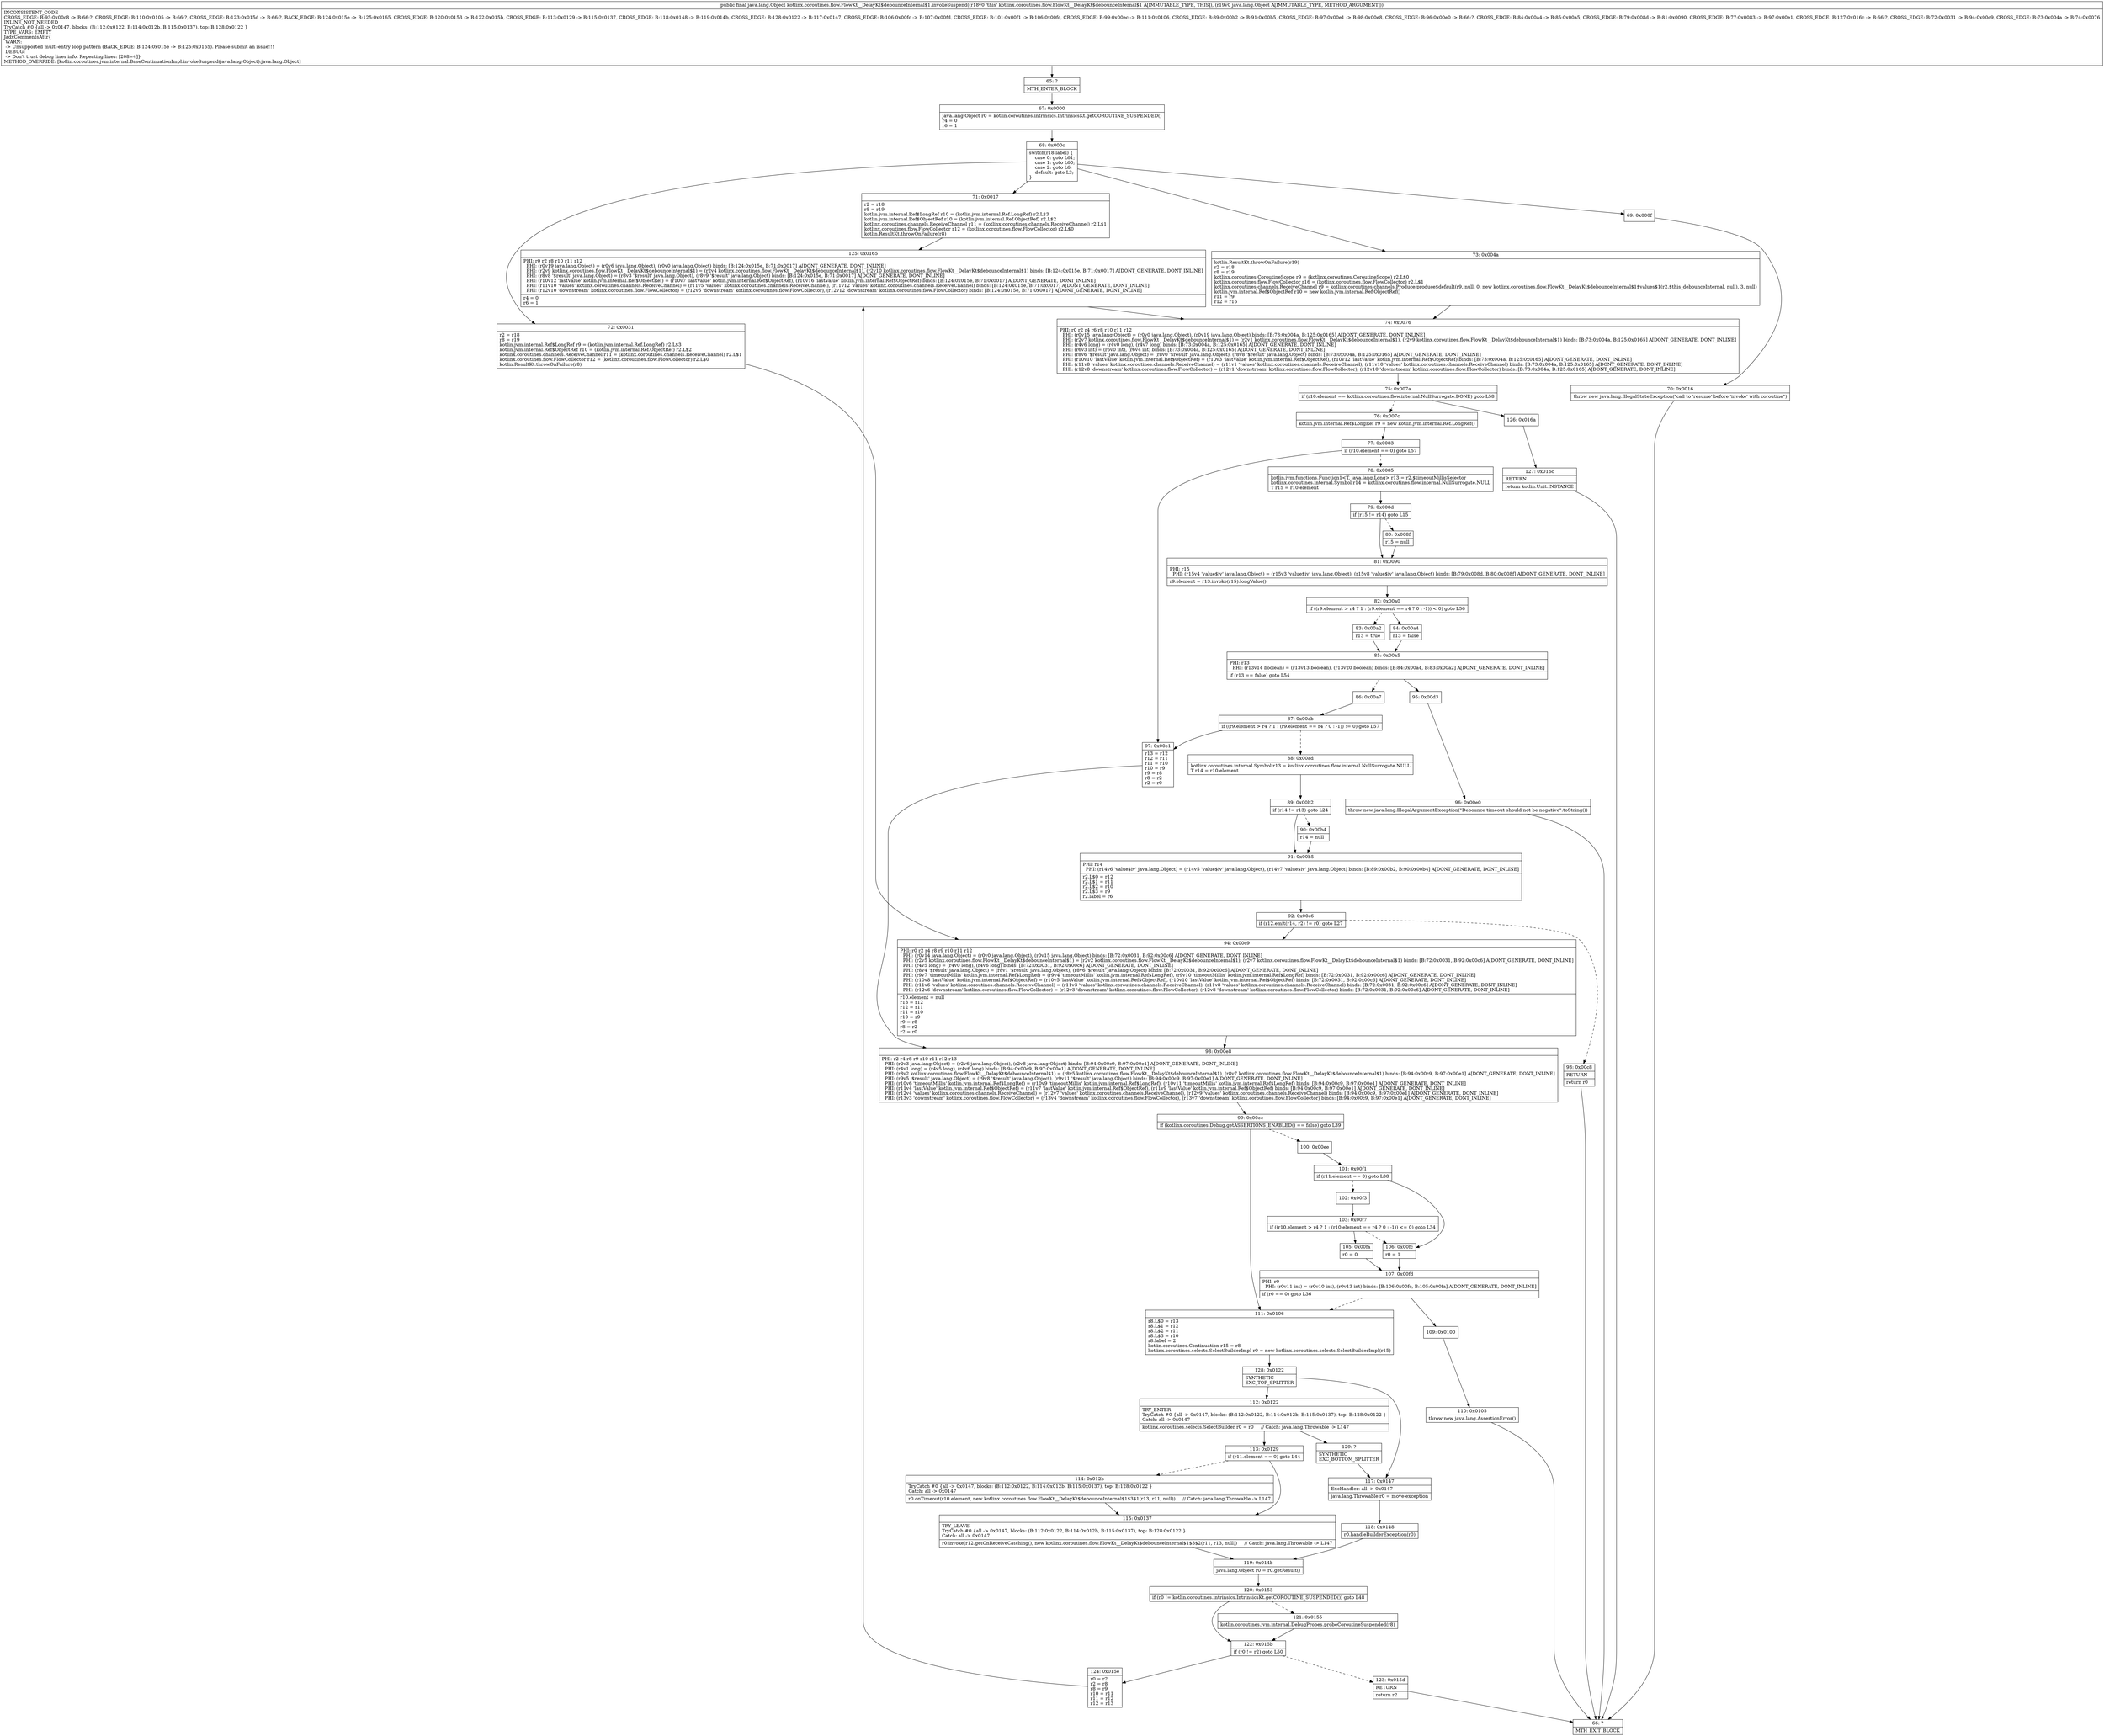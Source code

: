 digraph "CFG forkotlinx.coroutines.flow.FlowKt__DelayKt$debounceInternal$1.invokeSuspend(Ljava\/lang\/Object;)Ljava\/lang\/Object;" {
Node_65 [shape=record,label="{65\:\ ?|MTH_ENTER_BLOCK\l}"];
Node_67 [shape=record,label="{67\:\ 0x0000|java.lang.Object r0 = kotlin.coroutines.intrinsics.IntrinsicsKt.getCOROUTINE_SUSPENDED()\lr4 = 0\lr6 = 1\l}"];
Node_68 [shape=record,label="{68\:\ 0x000c|switch(r18.label) \{\l    case 0: goto L61;\l    case 1: goto L60;\l    case 2: goto L6;\l    default: goto L3;\l\}\l}"];
Node_69 [shape=record,label="{69\:\ 0x000f}"];
Node_70 [shape=record,label="{70\:\ 0x0016|throw new java.lang.IllegalStateException(\"call to 'resume' before 'invoke' with coroutine\")\l}"];
Node_66 [shape=record,label="{66\:\ ?|MTH_EXIT_BLOCK\l}"];
Node_71 [shape=record,label="{71\:\ 0x0017|r2 = r18\lr8 = r19\lkotlin.jvm.internal.Ref$LongRef r10 = (kotlin.jvm.internal.Ref.LongRef) r2.L$3\lkotlin.jvm.internal.Ref$ObjectRef r10 = (kotlin.jvm.internal.Ref.ObjectRef) r2.L$2\lkotlinx.coroutines.channels.ReceiveChannel r11 = (kotlinx.coroutines.channels.ReceiveChannel) r2.L$1\lkotlinx.coroutines.flow.FlowCollector r12 = (kotlinx.coroutines.flow.FlowCollector) r2.L$0\lkotlin.ResultKt.throwOnFailure(r8)\l}"];
Node_125 [shape=record,label="{125\:\ 0x0165|PHI: r0 r2 r8 r10 r11 r12 \l  PHI: (r0v19 java.lang.Object) = (r0v6 java.lang.Object), (r0v0 java.lang.Object) binds: [B:124:0x015e, B:71:0x0017] A[DONT_GENERATE, DONT_INLINE]\l  PHI: (r2v9 kotlinx.coroutines.flow.FlowKt__DelayKt$debounceInternal$1) = (r2v4 kotlinx.coroutines.flow.FlowKt__DelayKt$debounceInternal$1), (r2v10 kotlinx.coroutines.flow.FlowKt__DelayKt$debounceInternal$1) binds: [B:124:0x015e, B:71:0x0017] A[DONT_GENERATE, DONT_INLINE]\l  PHI: (r8v8 '$result' java.lang.Object) = (r8v3 '$result' java.lang.Object), (r8v9 '$result' java.lang.Object) binds: [B:124:0x015e, B:71:0x0017] A[DONT_GENERATE, DONT_INLINE]\l  PHI: (r10v12 'lastValue' kotlin.jvm.internal.Ref$ObjectRef) = (r10v7 'lastValue' kotlin.jvm.internal.Ref$ObjectRef), (r10v16 'lastValue' kotlin.jvm.internal.Ref$ObjectRef) binds: [B:124:0x015e, B:71:0x0017] A[DONT_GENERATE, DONT_INLINE]\l  PHI: (r11v10 'values' kotlinx.coroutines.channels.ReceiveChannel) = (r11v5 'values' kotlinx.coroutines.channels.ReceiveChannel), (r11v12 'values' kotlinx.coroutines.channels.ReceiveChannel) binds: [B:124:0x015e, B:71:0x0017] A[DONT_GENERATE, DONT_INLINE]\l  PHI: (r12v10 'downstream' kotlinx.coroutines.flow.FlowCollector) = (r12v5 'downstream' kotlinx.coroutines.flow.FlowCollector), (r12v12 'downstream' kotlinx.coroutines.flow.FlowCollector) binds: [B:124:0x015e, B:71:0x0017] A[DONT_GENERATE, DONT_INLINE]\l|r4 = 0\lr6 = 1\l}"];
Node_74 [shape=record,label="{74\:\ 0x0076|PHI: r0 r2 r4 r6 r8 r10 r11 r12 \l  PHI: (r0v15 java.lang.Object) = (r0v0 java.lang.Object), (r0v19 java.lang.Object) binds: [B:73:0x004a, B:125:0x0165] A[DONT_GENERATE, DONT_INLINE]\l  PHI: (r2v7 kotlinx.coroutines.flow.FlowKt__DelayKt$debounceInternal$1) = (r2v1 kotlinx.coroutines.flow.FlowKt__DelayKt$debounceInternal$1), (r2v9 kotlinx.coroutines.flow.FlowKt__DelayKt$debounceInternal$1) binds: [B:73:0x004a, B:125:0x0165] A[DONT_GENERATE, DONT_INLINE]\l  PHI: (r4v6 long) = (r4v0 long), (r4v7 long) binds: [B:73:0x004a, B:125:0x0165] A[DONT_GENERATE, DONT_INLINE]\l  PHI: (r6v3 int) = (r6v0 int), (r6v4 int) binds: [B:73:0x004a, B:125:0x0165] A[DONT_GENERATE, DONT_INLINE]\l  PHI: (r8v6 '$result' java.lang.Object) = (r8v0 '$result' java.lang.Object), (r8v8 '$result' java.lang.Object) binds: [B:73:0x004a, B:125:0x0165] A[DONT_GENERATE, DONT_INLINE]\l  PHI: (r10v10 'lastValue' kotlin.jvm.internal.Ref$ObjectRef) = (r10v3 'lastValue' kotlin.jvm.internal.Ref$ObjectRef), (r10v12 'lastValue' kotlin.jvm.internal.Ref$ObjectRef) binds: [B:73:0x004a, B:125:0x0165] A[DONT_GENERATE, DONT_INLINE]\l  PHI: (r11v8 'values' kotlinx.coroutines.channels.ReceiveChannel) = (r11v1 'values' kotlinx.coroutines.channels.ReceiveChannel), (r11v10 'values' kotlinx.coroutines.channels.ReceiveChannel) binds: [B:73:0x004a, B:125:0x0165] A[DONT_GENERATE, DONT_INLINE]\l  PHI: (r12v8 'downstream' kotlinx.coroutines.flow.FlowCollector) = (r12v1 'downstream' kotlinx.coroutines.flow.FlowCollector), (r12v10 'downstream' kotlinx.coroutines.flow.FlowCollector) binds: [B:73:0x004a, B:125:0x0165] A[DONT_GENERATE, DONT_INLINE]\l}"];
Node_75 [shape=record,label="{75\:\ 0x007a|if (r10.element == kotlinx.coroutines.flow.internal.NullSurrogate.DONE) goto L58\l}"];
Node_76 [shape=record,label="{76\:\ 0x007c|kotlin.jvm.internal.Ref$LongRef r9 = new kotlin.jvm.internal.Ref.LongRef()\l}"];
Node_77 [shape=record,label="{77\:\ 0x0083|if (r10.element == 0) goto L57\l}"];
Node_78 [shape=record,label="{78\:\ 0x0085|kotlin.jvm.functions.Function1\<T, java.lang.Long\> r13 = r2.$timeoutMillisSelector\lkotlinx.coroutines.internal.Symbol r14 = kotlinx.coroutines.flow.internal.NullSurrogate.NULL\lT r15 = r10.element\l}"];
Node_79 [shape=record,label="{79\:\ 0x008d|if (r15 != r14) goto L15\l}"];
Node_80 [shape=record,label="{80\:\ 0x008f|r15 = null\l}"];
Node_81 [shape=record,label="{81\:\ 0x0090|PHI: r15 \l  PHI: (r15v4 'value$iv' java.lang.Object) = (r15v3 'value$iv' java.lang.Object), (r15v8 'value$iv' java.lang.Object) binds: [B:79:0x008d, B:80:0x008f] A[DONT_GENERATE, DONT_INLINE]\l|r9.element = r13.invoke(r15).longValue()\l}"];
Node_82 [shape=record,label="{82\:\ 0x00a0|if ((r9.element \> r4 ? 1 : (r9.element == r4 ? 0 : \-1)) \< 0) goto L56\l}"];
Node_83 [shape=record,label="{83\:\ 0x00a2|r13 = true\l}"];
Node_85 [shape=record,label="{85\:\ 0x00a5|PHI: r13 \l  PHI: (r13v14 boolean) = (r13v13 boolean), (r13v20 boolean) binds: [B:84:0x00a4, B:83:0x00a2] A[DONT_GENERATE, DONT_INLINE]\l|if (r13 == false) goto L54\l}"];
Node_86 [shape=record,label="{86\:\ 0x00a7}"];
Node_87 [shape=record,label="{87\:\ 0x00ab|if ((r9.element \> r4 ? 1 : (r9.element == r4 ? 0 : \-1)) != 0) goto L57\l}"];
Node_88 [shape=record,label="{88\:\ 0x00ad|kotlinx.coroutines.internal.Symbol r13 = kotlinx.coroutines.flow.internal.NullSurrogate.NULL\lT r14 = r10.element\l}"];
Node_89 [shape=record,label="{89\:\ 0x00b2|if (r14 != r13) goto L24\l}"];
Node_90 [shape=record,label="{90\:\ 0x00b4|r14 = null\l}"];
Node_91 [shape=record,label="{91\:\ 0x00b5|PHI: r14 \l  PHI: (r14v6 'value$iv' java.lang.Object) = (r14v5 'value$iv' java.lang.Object), (r14v7 'value$iv' java.lang.Object) binds: [B:89:0x00b2, B:90:0x00b4] A[DONT_GENERATE, DONT_INLINE]\l|r2.L$0 = r12\lr2.L$1 = r11\lr2.L$2 = r10\lr2.L$3 = r9\lr2.label = r6\l}"];
Node_92 [shape=record,label="{92\:\ 0x00c6|if (r12.emit(r14, r2) != r0) goto L27\l}"];
Node_93 [shape=record,label="{93\:\ 0x00c8|RETURN\l|return r0\l}"];
Node_94 [shape=record,label="{94\:\ 0x00c9|PHI: r0 r2 r4 r8 r9 r10 r11 r12 \l  PHI: (r0v14 java.lang.Object) = (r0v0 java.lang.Object), (r0v15 java.lang.Object) binds: [B:72:0x0031, B:92:0x00c6] A[DONT_GENERATE, DONT_INLINE]\l  PHI: (r2v5 kotlinx.coroutines.flow.FlowKt__DelayKt$debounceInternal$1) = (r2v2 kotlinx.coroutines.flow.FlowKt__DelayKt$debounceInternal$1), (r2v7 kotlinx.coroutines.flow.FlowKt__DelayKt$debounceInternal$1) binds: [B:72:0x0031, B:92:0x00c6] A[DONT_GENERATE, DONT_INLINE]\l  PHI: (r4v5 long) = (r4v0 long), (r4v6 long) binds: [B:72:0x0031, B:92:0x00c6] A[DONT_GENERATE, DONT_INLINE]\l  PHI: (r8v4 '$result' java.lang.Object) = (r8v1 '$result' java.lang.Object), (r8v6 '$result' java.lang.Object) binds: [B:72:0x0031, B:92:0x00c6] A[DONT_GENERATE, DONT_INLINE]\l  PHI: (r9v7 'timeoutMillis' kotlin.jvm.internal.Ref$LongRef) = (r9v4 'timeoutMillis' kotlin.jvm.internal.Ref$LongRef), (r9v10 'timeoutMillis' kotlin.jvm.internal.Ref$LongRef) binds: [B:72:0x0031, B:92:0x00c6] A[DONT_GENERATE, DONT_INLINE]\l  PHI: (r10v8 'lastValue' kotlin.jvm.internal.Ref$ObjectRef) = (r10v5 'lastValue' kotlin.jvm.internal.Ref$ObjectRef), (r10v10 'lastValue' kotlin.jvm.internal.Ref$ObjectRef) binds: [B:72:0x0031, B:92:0x00c6] A[DONT_GENERATE, DONT_INLINE]\l  PHI: (r11v6 'values' kotlinx.coroutines.channels.ReceiveChannel) = (r11v3 'values' kotlinx.coroutines.channels.ReceiveChannel), (r11v8 'values' kotlinx.coroutines.channels.ReceiveChannel) binds: [B:72:0x0031, B:92:0x00c6] A[DONT_GENERATE, DONT_INLINE]\l  PHI: (r12v6 'downstream' kotlinx.coroutines.flow.FlowCollector) = (r12v3 'downstream' kotlinx.coroutines.flow.FlowCollector), (r12v8 'downstream' kotlinx.coroutines.flow.FlowCollector) binds: [B:72:0x0031, B:92:0x00c6] A[DONT_GENERATE, DONT_INLINE]\l|r10.element = null\lr13 = r12\lr12 = r11\lr11 = r10\lr10 = r9\lr9 = r8\lr8 = r2\lr2 = r0\l}"];
Node_98 [shape=record,label="{98\:\ 0x00e8|PHI: r2 r4 r8 r9 r10 r11 r12 r13 \l  PHI: (r2v3 java.lang.Object) = (r2v6 java.lang.Object), (r2v8 java.lang.Object) binds: [B:94:0x00c9, B:97:0x00e1] A[DONT_GENERATE, DONT_INLINE]\l  PHI: (r4v1 long) = (r4v5 long), (r4v6 long) binds: [B:94:0x00c9, B:97:0x00e1] A[DONT_GENERATE, DONT_INLINE]\l  PHI: (r8v2 kotlinx.coroutines.flow.FlowKt__DelayKt$debounceInternal$1) = (r8v5 kotlinx.coroutines.flow.FlowKt__DelayKt$debounceInternal$1), (r8v7 kotlinx.coroutines.flow.FlowKt__DelayKt$debounceInternal$1) binds: [B:94:0x00c9, B:97:0x00e1] A[DONT_GENERATE, DONT_INLINE]\l  PHI: (r9v5 '$result' java.lang.Object) = (r9v8 '$result' java.lang.Object), (r9v11 '$result' java.lang.Object) binds: [B:94:0x00c9, B:97:0x00e1] A[DONT_GENERATE, DONT_INLINE]\l  PHI: (r10v6 'timeoutMillis' kotlin.jvm.internal.Ref$LongRef) = (r10v9 'timeoutMillis' kotlin.jvm.internal.Ref$LongRef), (r10v11 'timeoutMillis' kotlin.jvm.internal.Ref$LongRef) binds: [B:94:0x00c9, B:97:0x00e1] A[DONT_GENERATE, DONT_INLINE]\l  PHI: (r11v4 'lastValue' kotlin.jvm.internal.Ref$ObjectRef) = (r11v7 'lastValue' kotlin.jvm.internal.Ref$ObjectRef), (r11v9 'lastValue' kotlin.jvm.internal.Ref$ObjectRef) binds: [B:94:0x00c9, B:97:0x00e1] A[DONT_GENERATE, DONT_INLINE]\l  PHI: (r12v4 'values' kotlinx.coroutines.channels.ReceiveChannel) = (r12v7 'values' kotlinx.coroutines.channels.ReceiveChannel), (r12v9 'values' kotlinx.coroutines.channels.ReceiveChannel) binds: [B:94:0x00c9, B:97:0x00e1] A[DONT_GENERATE, DONT_INLINE]\l  PHI: (r13v3 'downstream' kotlinx.coroutines.flow.FlowCollector) = (r13v4 'downstream' kotlinx.coroutines.flow.FlowCollector), (r13v7 'downstream' kotlinx.coroutines.flow.FlowCollector) binds: [B:94:0x00c9, B:97:0x00e1] A[DONT_GENERATE, DONT_INLINE]\l}"];
Node_99 [shape=record,label="{99\:\ 0x00ec|if (kotlinx.coroutines.Debug.getASSERTIONS_ENABLED() == false) goto L39\l}"];
Node_100 [shape=record,label="{100\:\ 0x00ee}"];
Node_101 [shape=record,label="{101\:\ 0x00f1|if (r11.element == 0) goto L38\l}"];
Node_102 [shape=record,label="{102\:\ 0x00f3}"];
Node_103 [shape=record,label="{103\:\ 0x00f7|if ((r10.element \> r4 ? 1 : (r10.element == r4 ? 0 : \-1)) \<= 0) goto L34\l}"];
Node_105 [shape=record,label="{105\:\ 0x00fa|r0 = 0\l}"];
Node_107 [shape=record,label="{107\:\ 0x00fd|PHI: r0 \l  PHI: (r0v11 int) = (r0v10 int), (r0v13 int) binds: [B:106:0x00fc, B:105:0x00fa] A[DONT_GENERATE, DONT_INLINE]\l|if (r0 == 0) goto L36\l}"];
Node_109 [shape=record,label="{109\:\ 0x0100}"];
Node_110 [shape=record,label="{110\:\ 0x0105|throw new java.lang.AssertionError()\l}"];
Node_106 [shape=record,label="{106\:\ 0x00fc|r0 = 1\l}"];
Node_111 [shape=record,label="{111\:\ 0x0106|r8.L$0 = r13\lr8.L$1 = r12\lr8.L$2 = r11\lr8.L$3 = r10\lr8.label = 2\lkotlin.coroutines.Continuation r15 = r8\lkotlinx.coroutines.selects.SelectBuilderImpl r0 = new kotlinx.coroutines.selects.SelectBuilderImpl(r15)\l}"];
Node_128 [shape=record,label="{128\:\ 0x0122|SYNTHETIC\lEXC_TOP_SPLITTER\l}"];
Node_112 [shape=record,label="{112\:\ 0x0122|TRY_ENTER\lTryCatch #0 \{all \-\> 0x0147, blocks: (B:112:0x0122, B:114:0x012b, B:115:0x0137), top: B:128:0x0122 \}\lCatch: all \-\> 0x0147\l|kotlinx.coroutines.selects.SelectBuilder r0 = r0     \/\/ Catch: java.lang.Throwable \-\> L147\l}"];
Node_113 [shape=record,label="{113\:\ 0x0129|if (r11.element == 0) goto L44\l}"];
Node_114 [shape=record,label="{114\:\ 0x012b|TryCatch #0 \{all \-\> 0x0147, blocks: (B:112:0x0122, B:114:0x012b, B:115:0x0137), top: B:128:0x0122 \}\lCatch: all \-\> 0x0147\l|r0.onTimeout(r10.element, new kotlinx.coroutines.flow.FlowKt__DelayKt$debounceInternal$1$3$1(r13, r11, null))     \/\/ Catch: java.lang.Throwable \-\> L147\l}"];
Node_115 [shape=record,label="{115\:\ 0x0137|TRY_LEAVE\lTryCatch #0 \{all \-\> 0x0147, blocks: (B:112:0x0122, B:114:0x012b, B:115:0x0137), top: B:128:0x0122 \}\lCatch: all \-\> 0x0147\l|r0.invoke(r12.getOnReceiveCatching(), new kotlinx.coroutines.flow.FlowKt__DelayKt$debounceInternal$1$3$2(r11, r13, null))     \/\/ Catch: java.lang.Throwable \-\> L147\l}"];
Node_119 [shape=record,label="{119\:\ 0x014b|java.lang.Object r0 = r0.getResult()\l}"];
Node_120 [shape=record,label="{120\:\ 0x0153|if (r0 != kotlin.coroutines.intrinsics.IntrinsicsKt.getCOROUTINE_SUSPENDED()) goto L48\l}"];
Node_121 [shape=record,label="{121\:\ 0x0155|kotlin.coroutines.jvm.internal.DebugProbes.probeCoroutineSuspended(r8)\l}"];
Node_122 [shape=record,label="{122\:\ 0x015b|if (r0 != r2) goto L50\l}"];
Node_123 [shape=record,label="{123\:\ 0x015d|RETURN\l|return r2\l}"];
Node_124 [shape=record,label="{124\:\ 0x015e|r0 = r2\lr2 = r8\lr8 = r9\lr10 = r11\lr11 = r12\lr12 = r13\l}"];
Node_129 [shape=record,label="{129\:\ ?|SYNTHETIC\lEXC_BOTTOM_SPLITTER\l}"];
Node_117 [shape=record,label="{117\:\ 0x0147|ExcHandler: all \-\> 0x0147\l|java.lang.Throwable r0 = move\-exception\l}"];
Node_118 [shape=record,label="{118\:\ 0x0148|r0.handleBuilderException(r0)\l}"];
Node_95 [shape=record,label="{95\:\ 0x00d3}"];
Node_96 [shape=record,label="{96\:\ 0x00e0|throw new java.lang.IllegalArgumentException(\"Debounce timeout should not be negative\".toString())\l}"];
Node_84 [shape=record,label="{84\:\ 0x00a4|r13 = false\l}"];
Node_97 [shape=record,label="{97\:\ 0x00e1|r13 = r12\lr12 = r11\lr11 = r10\lr10 = r9\lr9 = r8\lr8 = r2\lr2 = r0\l}"];
Node_126 [shape=record,label="{126\:\ 0x016a}"];
Node_127 [shape=record,label="{127\:\ 0x016c|RETURN\l|return kotlin.Unit.INSTANCE\l}"];
Node_72 [shape=record,label="{72\:\ 0x0031|r2 = r18\lr8 = r19\lkotlin.jvm.internal.Ref$LongRef r9 = (kotlin.jvm.internal.Ref.LongRef) r2.L$3\lkotlin.jvm.internal.Ref$ObjectRef r10 = (kotlin.jvm.internal.Ref.ObjectRef) r2.L$2\lkotlinx.coroutines.channels.ReceiveChannel r11 = (kotlinx.coroutines.channels.ReceiveChannel) r2.L$1\lkotlinx.coroutines.flow.FlowCollector r12 = (kotlinx.coroutines.flow.FlowCollector) r2.L$0\lkotlin.ResultKt.throwOnFailure(r8)\l}"];
Node_73 [shape=record,label="{73\:\ 0x004a|kotlin.ResultKt.throwOnFailure(r19)\lr2 = r18\lr8 = r19\lkotlinx.coroutines.CoroutineScope r9 = (kotlinx.coroutines.CoroutineScope) r2.L$0\lkotlinx.coroutines.flow.FlowCollector r16 = (kotlinx.coroutines.flow.FlowCollector) r2.L$1\lkotlinx.coroutines.channels.ReceiveChannel r9 = kotlinx.coroutines.channels.Produce.produce$default(r9, null, 0, new kotlinx.coroutines.flow.FlowKt__DelayKt$debounceInternal$1$values$1(r2.$this_debounceInternal, null), 3, null)\lkotlin.jvm.internal.Ref$ObjectRef r10 = new kotlin.jvm.internal.Ref.ObjectRef()\lr11 = r9\lr12 = r16\l}"];
MethodNode[shape=record,label="{public final java.lang.Object kotlinx.coroutines.flow.FlowKt__DelayKt$debounceInternal$1.invokeSuspend((r18v0 'this' kotlinx.coroutines.flow.FlowKt__DelayKt$debounceInternal$1 A[IMMUTABLE_TYPE, THIS]), (r19v0 java.lang.Object A[IMMUTABLE_TYPE, METHOD_ARGUMENT]))  | INCONSISTENT_CODE\lCROSS_EDGE: B:93:0x00c8 \-\> B:66:?, CROSS_EDGE: B:110:0x0105 \-\> B:66:?, CROSS_EDGE: B:123:0x015d \-\> B:66:?, BACK_EDGE: B:124:0x015e \-\> B:125:0x0165, CROSS_EDGE: B:120:0x0153 \-\> B:122:0x015b, CROSS_EDGE: B:113:0x0129 \-\> B:115:0x0137, CROSS_EDGE: B:118:0x0148 \-\> B:119:0x014b, CROSS_EDGE: B:128:0x0122 \-\> B:117:0x0147, CROSS_EDGE: B:106:0x00fc \-\> B:107:0x00fd, CROSS_EDGE: B:101:0x00f1 \-\> B:106:0x00fc, CROSS_EDGE: B:99:0x00ec \-\> B:111:0x0106, CROSS_EDGE: B:89:0x00b2 \-\> B:91:0x00b5, CROSS_EDGE: B:97:0x00e1 \-\> B:98:0x00e8, CROSS_EDGE: B:96:0x00e0 \-\> B:66:?, CROSS_EDGE: B:84:0x00a4 \-\> B:85:0x00a5, CROSS_EDGE: B:79:0x008d \-\> B:81:0x0090, CROSS_EDGE: B:77:0x0083 \-\> B:97:0x00e1, CROSS_EDGE: B:127:0x016c \-\> B:66:?, CROSS_EDGE: B:72:0x0031 \-\> B:94:0x00c9, CROSS_EDGE: B:73:0x004a \-\> B:74:0x0076\lINLINE_NOT_NEEDED\lTryCatch #0 \{all \-\> 0x0147, blocks: (B:112:0x0122, B:114:0x012b, B:115:0x0137), top: B:128:0x0122 \}\lTYPE_VARS: EMPTY\lJadxCommentsAttr\{\l WARN: \l \-\> Unsupported multi\-entry loop pattern (BACK_EDGE: B:124:0x015e \-\> B:125:0x0165). Please submit an issue!!!\l DEBUG: \l \-\> Don't trust debug lines info. Repeating lines: [208=4]\}\lMETHOD_OVERRIDE: [kotlin.coroutines.jvm.internal.BaseContinuationImpl.invokeSuspend(java.lang.Object):java.lang.Object]\l}"];
MethodNode -> Node_65;Node_65 -> Node_67;
Node_67 -> Node_68;
Node_68 -> Node_69;
Node_68 -> Node_71;
Node_68 -> Node_72;
Node_68 -> Node_73;
Node_69 -> Node_70;
Node_70 -> Node_66;
Node_71 -> Node_125;
Node_125 -> Node_74;
Node_74 -> Node_75;
Node_75 -> Node_76[style=dashed];
Node_75 -> Node_126;
Node_76 -> Node_77;
Node_77 -> Node_78[style=dashed];
Node_77 -> Node_97;
Node_78 -> Node_79;
Node_79 -> Node_80[style=dashed];
Node_79 -> Node_81;
Node_80 -> Node_81;
Node_81 -> Node_82;
Node_82 -> Node_83[style=dashed];
Node_82 -> Node_84;
Node_83 -> Node_85;
Node_85 -> Node_86[style=dashed];
Node_85 -> Node_95;
Node_86 -> Node_87;
Node_87 -> Node_88[style=dashed];
Node_87 -> Node_97;
Node_88 -> Node_89;
Node_89 -> Node_90[style=dashed];
Node_89 -> Node_91;
Node_90 -> Node_91;
Node_91 -> Node_92;
Node_92 -> Node_93[style=dashed];
Node_92 -> Node_94;
Node_93 -> Node_66;
Node_94 -> Node_98;
Node_98 -> Node_99;
Node_99 -> Node_100[style=dashed];
Node_99 -> Node_111;
Node_100 -> Node_101;
Node_101 -> Node_102[style=dashed];
Node_101 -> Node_106;
Node_102 -> Node_103;
Node_103 -> Node_105;
Node_103 -> Node_106[style=dashed];
Node_105 -> Node_107;
Node_107 -> Node_109;
Node_107 -> Node_111[style=dashed];
Node_109 -> Node_110;
Node_110 -> Node_66;
Node_106 -> Node_107;
Node_111 -> Node_128;
Node_128 -> Node_112;
Node_128 -> Node_117;
Node_112 -> Node_113;
Node_112 -> Node_129;
Node_113 -> Node_114[style=dashed];
Node_113 -> Node_115;
Node_114 -> Node_115;
Node_115 -> Node_119;
Node_119 -> Node_120;
Node_120 -> Node_121[style=dashed];
Node_120 -> Node_122;
Node_121 -> Node_122;
Node_122 -> Node_123[style=dashed];
Node_122 -> Node_124;
Node_123 -> Node_66;
Node_124 -> Node_125;
Node_129 -> Node_117;
Node_117 -> Node_118;
Node_118 -> Node_119;
Node_95 -> Node_96;
Node_96 -> Node_66;
Node_84 -> Node_85;
Node_97 -> Node_98;
Node_126 -> Node_127;
Node_127 -> Node_66;
Node_72 -> Node_94;
Node_73 -> Node_74;
}

